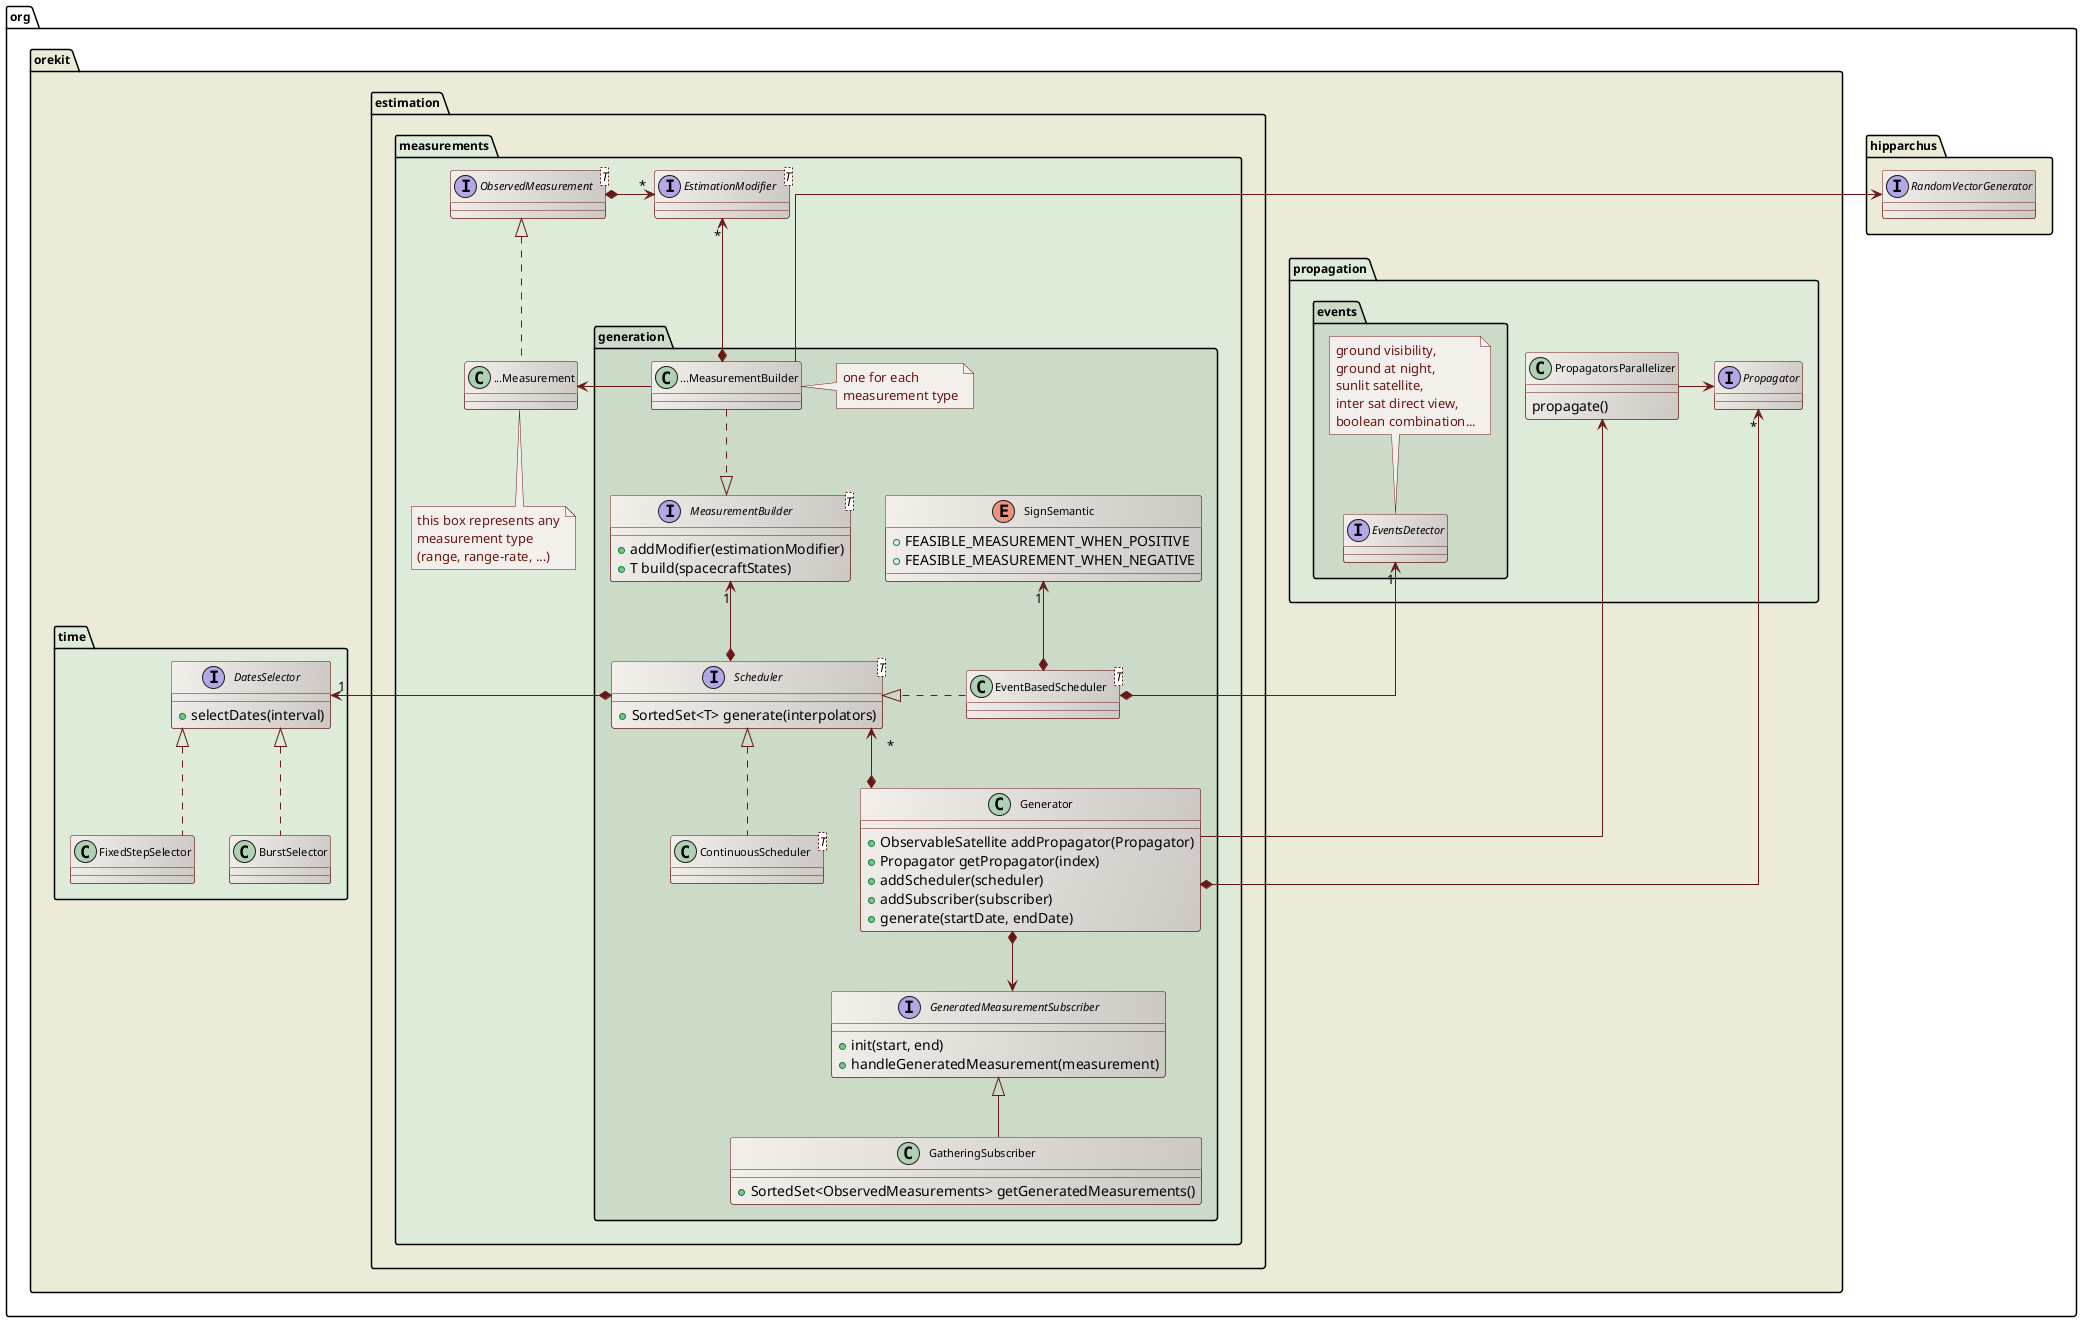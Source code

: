 ' Copyright 2002-2023 CS GROUP
' Licensed to CS GROUP (CS) under one or more
' contributor license agreements.  See the NOTICE file distributed with
' this work for additional information regarding copyright ownership.
' CS licenses this file to You under the Apache License, Version 2.0
' (the "License"); you may not use this file except in compliance with
' the License.  You may obtain a copy of the License at
'
'   http://www.apache.org/licenses/LICENSE-2.0
'
' Unless required by applicable law or agreed to in writing, software
' distributed under the License is distributed on an "AS IS" BASIS,
' WITHOUT WARRANTIES OR CONDITIONS OF ANY KIND, either express or implied.
' See the License for the specific language governing permissions and
' limitations under the License.
 
@startuml

  skinparam svek                  true
  skinparam ClassBackgroundColor  #F3EFEB/CCC9C5
  skinparam ClassArrowColor       #691616
  skinparam ClassBorderColor      #691616
  skinparam NoteBackgroundColor   #F3EFEB
  skinparam NoteBorderColor       #691616
  skinparam NoteFontColor         #691616
  skinparam ClassFontSize         11
  skinparam PackageFontSize       12
  skinparam linetype              ortho

  package org.hipparchus #ECEBD8 {
      interface RandomVectorGenerator
  }

  package org.orekit #ECEBD8 {

    package propagation #DDEBD8 {

      package events #CBDBC8 {
        interface EventsDetector
        note top
          ground visibility,
          ground at night,
          sunlit satellite,
          inter sat direct view,
          boolean combination...
        end note
      }

      interface Propagator
      class PropagatorsParallelizer {
        propagate()
      }
      Propagator <-left- PropagatorsParallelizer

    }

    package time #DDEBD8 {
        interface DatesSelector {
          +selectDates(interval)
        }
        class FixedStepSelector
        class BurstSelector


        DatesSelector <|.. FixedStepSelector
        DatesSelector <|.. BurstSelector
    }

    package estimation.measurements #DDEBD8 {

      package generation #CBDBC8 {

        interface "MeasurementBuilder<T>" as MeasurementBuilder_T_ {
          +addModifier(estimationModifier)
          +T build(spacecraftStates)
        }

        class "...MeasurementBuilder" as XXXMeasurementBuilder
        note right
          one for each
          measurement type
        end note

        class Generator {
          +ObservableSatellite addPropagator(Propagator)
          +Propagator getPropagator(index)
          +addScheduler(scheduler)
          +addSubscriber(subscriber)
          +generate(startDate, endDate)
        }

        enum SignSemantic {
          +FEASIBLE_MEASUREMENT_WHEN_POSITIVE
          +FEASIBLE_MEASUREMENT_WHEN_NEGATIVE
        }
        class "EventBasedScheduler<T>" as EventBasedScheduler_T_
        class "ContinuousScheduler<T>" as ContinuousScheduler_T_

        interface "Scheduler<T>" as Scheduler_T_ {
          +SortedSet<T> generate(interpolators)
        }

        interface GeneratedMeasurementSubscriber {
          +init(start, end)
          +handleGeneratedMeasurement(measurement)
        }

        class GatheringSubscriber {
          +SortedSet<ObservedMeasurements> getGeneratedMeasurements()
        }

        XXXMeasurementBuilder       ..|>          MeasurementBuilder_T_
        MeasurementBuilder_T_ "1" <--* Scheduler_T_
        RandomVectorGenerator <-- XXXMeasurementBuilder
        SignSemantic "1" <--* EventBasedScheduler_T_
        Scheduler_T_ <|.left. EventBasedScheduler_T_
        Scheduler_T_ <|.. ContinuousScheduler_T_
        Scheduler_T_ "*" <--* Generator
        Generator *--> GeneratedMeasurementSubscriber
        GeneratedMeasurementSubscriber <|-- GatheringSubscriber
        EventsDetector "1" <--* EventBasedScheduler_T_
  
        PropagatorsParallelizer <-- Generator
        Propagator "*" <--* Generator

      }

      interface "EstimationModifier<T>" as EstimationModifier_T_
      interface "ObservedMeasurement<T>" as ObservedMeasurement_T_
      class "...Measurement" as XXXMeasurement
      note bottom
        this box represents any
        measurement type
        (range, range-rate, ...)
      end note

 
      EstimationModifier_T_  "*" <-left-*      ObservedMeasurement_T_ 
      ObservedMeasurement_T_     <|..          XXXMeasurement
      XXXMeasurement <-left- XXXMeasurementBuilder
      EstimationModifier_T_ "*" <--* XXXMeasurementBuilder 

      DatesSelector "1" <-right-* Scheduler_T_
    }

  }

@enduml
